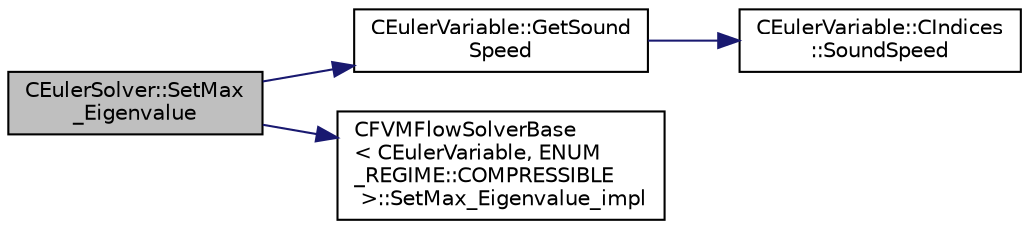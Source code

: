 digraph "CEulerSolver::SetMax_Eigenvalue"
{
 // LATEX_PDF_SIZE
  edge [fontname="Helvetica",fontsize="10",labelfontname="Helvetica",labelfontsize="10"];
  node [fontname="Helvetica",fontsize="10",shape=record];
  rankdir="LR";
  Node1 [label="CEulerSolver::SetMax\l_Eigenvalue",height=0.2,width=0.4,color="black", fillcolor="grey75", style="filled", fontcolor="black",tooltip="Compute the max eigenvalue."];
  Node1 -> Node2 [color="midnightblue",fontsize="10",style="solid",fontname="Helvetica"];
  Node2 [label="CEulerVariable::GetSound\lSpeed",height=0.2,width=0.4,color="black", fillcolor="white", style="filled",URL="$classCEulerVariable.html#ab2b300dcf4067e7b996d7c9aaa02939f",tooltip="Get the speed of the sound."];
  Node2 -> Node3 [color="midnightblue",fontsize="10",style="solid",fontname="Helvetica"];
  Node3 [label="CEulerVariable::CIndices\l::SoundSpeed",height=0.2,width=0.4,color="black", fillcolor="white", style="filled",URL="$structCEulerVariable_1_1CIndices.html#a638b7303e124cee6894893a22583d9c3",tooltip=" "];
  Node1 -> Node4 [color="midnightblue",fontsize="10",style="solid",fontname="Helvetica"];
  Node4 [label="CFVMFlowSolverBase\l\< CEulerVariable, ENUM\l_REGIME::COMPRESSIBLE\l \>::SetMax_Eigenvalue_impl",height=0.2,width=0.4,color="black", fillcolor="white", style="filled",URL="$classCFVMFlowSolverBase.html#adc3a96a8ca25902058864c18b533192d",tooltip="Compute the max eigenvalue, gemeric implementation."];
}
